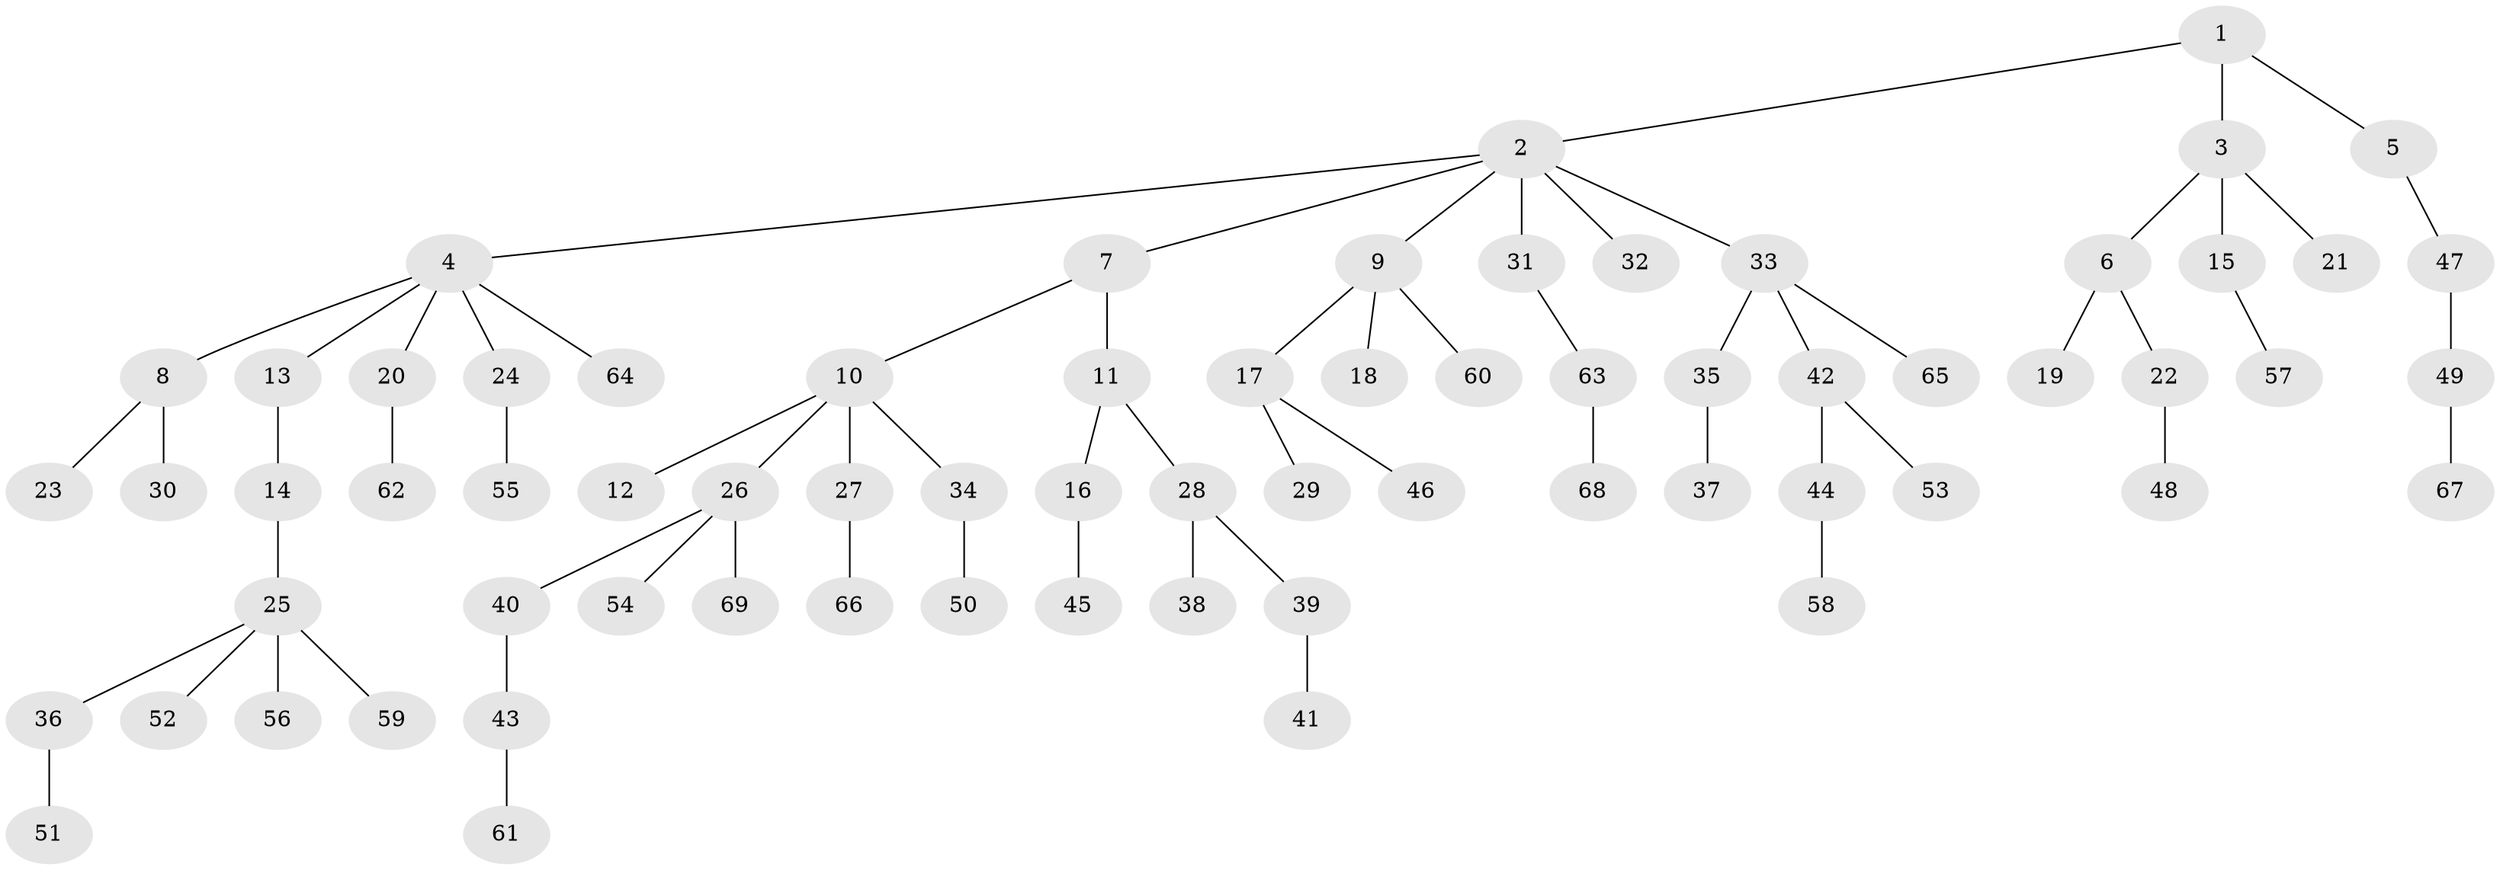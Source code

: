 // coarse degree distribution, {1: 0.9, 2: 0.05, 18: 0.05}
// Generated by graph-tools (version 1.1) at 2025/57/03/04/25 21:57:03]
// undirected, 69 vertices, 68 edges
graph export_dot {
graph [start="1"]
  node [color=gray90,style=filled];
  1;
  2;
  3;
  4;
  5;
  6;
  7;
  8;
  9;
  10;
  11;
  12;
  13;
  14;
  15;
  16;
  17;
  18;
  19;
  20;
  21;
  22;
  23;
  24;
  25;
  26;
  27;
  28;
  29;
  30;
  31;
  32;
  33;
  34;
  35;
  36;
  37;
  38;
  39;
  40;
  41;
  42;
  43;
  44;
  45;
  46;
  47;
  48;
  49;
  50;
  51;
  52;
  53;
  54;
  55;
  56;
  57;
  58;
  59;
  60;
  61;
  62;
  63;
  64;
  65;
  66;
  67;
  68;
  69;
  1 -- 2;
  1 -- 3;
  1 -- 5;
  2 -- 4;
  2 -- 7;
  2 -- 9;
  2 -- 31;
  2 -- 32;
  2 -- 33;
  3 -- 6;
  3 -- 15;
  3 -- 21;
  4 -- 8;
  4 -- 13;
  4 -- 20;
  4 -- 24;
  4 -- 64;
  5 -- 47;
  6 -- 19;
  6 -- 22;
  7 -- 10;
  7 -- 11;
  8 -- 23;
  8 -- 30;
  9 -- 17;
  9 -- 18;
  9 -- 60;
  10 -- 12;
  10 -- 26;
  10 -- 27;
  10 -- 34;
  11 -- 16;
  11 -- 28;
  13 -- 14;
  14 -- 25;
  15 -- 57;
  16 -- 45;
  17 -- 29;
  17 -- 46;
  20 -- 62;
  22 -- 48;
  24 -- 55;
  25 -- 36;
  25 -- 52;
  25 -- 56;
  25 -- 59;
  26 -- 40;
  26 -- 54;
  26 -- 69;
  27 -- 66;
  28 -- 38;
  28 -- 39;
  31 -- 63;
  33 -- 35;
  33 -- 42;
  33 -- 65;
  34 -- 50;
  35 -- 37;
  36 -- 51;
  39 -- 41;
  40 -- 43;
  42 -- 44;
  42 -- 53;
  43 -- 61;
  44 -- 58;
  47 -- 49;
  49 -- 67;
  63 -- 68;
}
